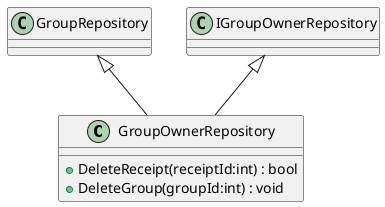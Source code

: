 @startuml
class GroupOwnerRepository {
    + DeleteReceipt(receiptId:int) : bool
    + DeleteGroup(groupId:int) : void
}
GroupRepository <|-- GroupOwnerRepository
IGroupOwnerRepository <|-- GroupOwnerRepository
@enduml
